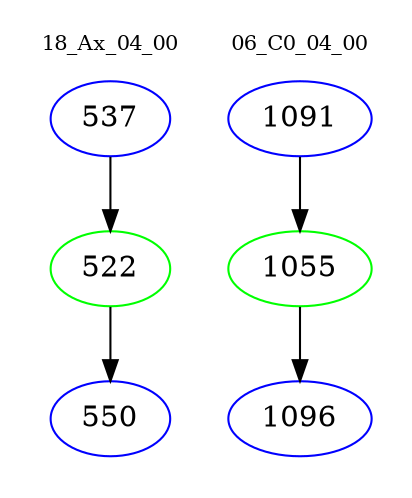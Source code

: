 digraph{
subgraph cluster_0 {
color = white
label = "18_Ax_04_00";
fontsize=10;
T0_537 [label="537", color="blue"]
T0_537 -> T0_522 [color="black"]
T0_522 [label="522", color="green"]
T0_522 -> T0_550 [color="black"]
T0_550 [label="550", color="blue"]
}
subgraph cluster_1 {
color = white
label = "06_C0_04_00";
fontsize=10;
T1_1091 [label="1091", color="blue"]
T1_1091 -> T1_1055 [color="black"]
T1_1055 [label="1055", color="green"]
T1_1055 -> T1_1096 [color="black"]
T1_1096 [label="1096", color="blue"]
}
}
